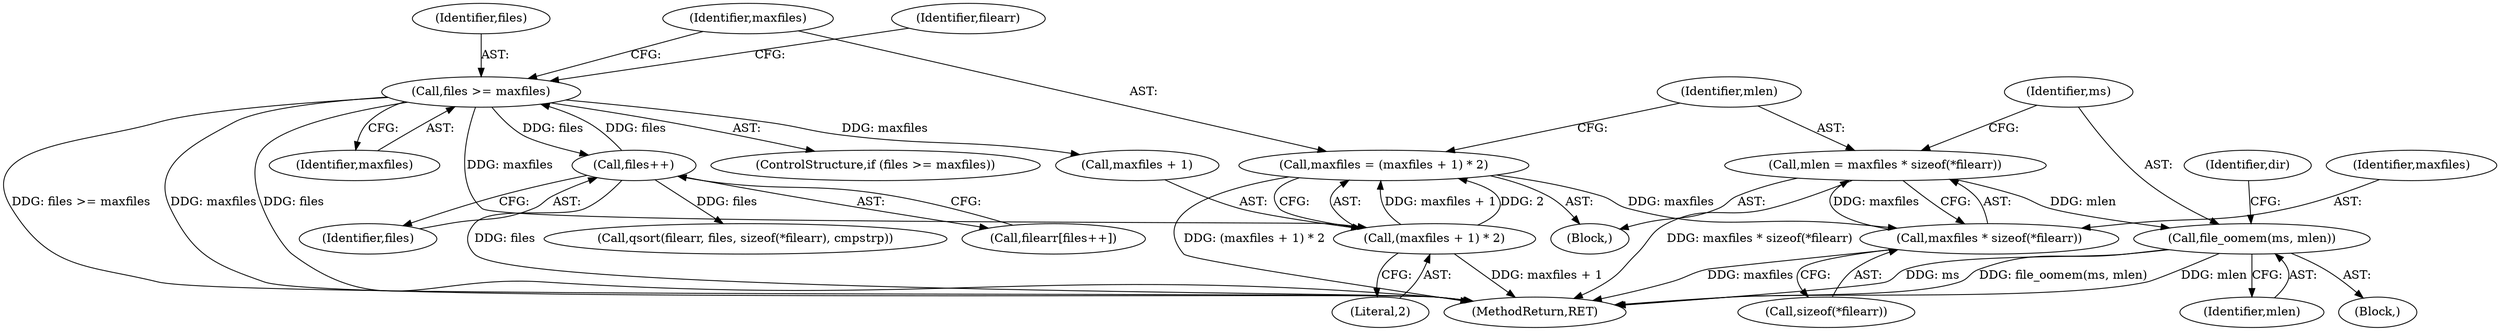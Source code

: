 digraph "0_php_a72cd07f2983dc43a6bb35209dc4687852e53c09@API" {
"1000260" [label="(Call,mlen = maxfiles * sizeof(*filearr))"];
"1000262" [label="(Call,maxfiles * sizeof(*filearr))"];
"1000253" [label="(Call,maxfiles = (maxfiles + 1) * 2)"];
"1000255" [label="(Call,(maxfiles + 1) * 2)"];
"1000248" [label="(Call,files >= maxfiles)"];
"1000280" [label="(Call,files++)"];
"1000268" [label="(Call,file_oomem(ms, mlen))"];
"1000249" [label="(Identifier,files)"];
"1000263" [label="(Identifier,maxfiles)"];
"1000270" [label="(Identifier,mlen)"];
"1000251" [label="(Block,)"];
"1000298" [label="(Call,qsort(filearr, files, sizeof(*filearr), cmpstrp))"];
"1000247" [label="(ControlStructure,if (files >= maxfiles))"];
"1000254" [label="(Identifier,maxfiles)"];
"1000267" [label="(Block,)"];
"1000253" [label="(Call,maxfiles = (maxfiles + 1) * 2)"];
"1000278" [label="(Call,filearr[files++])"];
"1000260" [label="(Call,mlen = maxfiles * sizeof(*filearr))"];
"1000248" [label="(Call,files >= maxfiles)"];
"1000280" [label="(Call,files++)"];
"1000256" [label="(Call,maxfiles + 1)"];
"1000261" [label="(Identifier,mlen)"];
"1000281" [label="(Identifier,files)"];
"1000511" [label="(MethodReturn,RET)"];
"1000269" [label="(Identifier,ms)"];
"1000262" [label="(Call,maxfiles * sizeof(*filearr))"];
"1000250" [label="(Identifier,maxfiles)"];
"1000272" [label="(Identifier,dir)"];
"1000279" [label="(Identifier,filearr)"];
"1000264" [label="(Call,sizeof(*filearr))"];
"1000259" [label="(Literal,2)"];
"1000268" [label="(Call,file_oomem(ms, mlen))"];
"1000255" [label="(Call,(maxfiles + 1) * 2)"];
"1000260" -> "1000251"  [label="AST: "];
"1000260" -> "1000262"  [label="CFG: "];
"1000261" -> "1000260"  [label="AST: "];
"1000262" -> "1000260"  [label="AST: "];
"1000269" -> "1000260"  [label="CFG: "];
"1000260" -> "1000511"  [label="DDG: maxfiles * sizeof(*filearr)"];
"1000262" -> "1000260"  [label="DDG: maxfiles"];
"1000260" -> "1000268"  [label="DDG: mlen"];
"1000262" -> "1000264"  [label="CFG: "];
"1000263" -> "1000262"  [label="AST: "];
"1000264" -> "1000262"  [label="AST: "];
"1000262" -> "1000511"  [label="DDG: maxfiles"];
"1000253" -> "1000262"  [label="DDG: maxfiles"];
"1000253" -> "1000251"  [label="AST: "];
"1000253" -> "1000255"  [label="CFG: "];
"1000254" -> "1000253"  [label="AST: "];
"1000255" -> "1000253"  [label="AST: "];
"1000261" -> "1000253"  [label="CFG: "];
"1000253" -> "1000511"  [label="DDG: (maxfiles + 1) * 2"];
"1000255" -> "1000253"  [label="DDG: maxfiles + 1"];
"1000255" -> "1000253"  [label="DDG: 2"];
"1000255" -> "1000259"  [label="CFG: "];
"1000256" -> "1000255"  [label="AST: "];
"1000259" -> "1000255"  [label="AST: "];
"1000255" -> "1000511"  [label="DDG: maxfiles + 1"];
"1000248" -> "1000255"  [label="DDG: maxfiles"];
"1000248" -> "1000247"  [label="AST: "];
"1000248" -> "1000250"  [label="CFG: "];
"1000249" -> "1000248"  [label="AST: "];
"1000250" -> "1000248"  [label="AST: "];
"1000254" -> "1000248"  [label="CFG: "];
"1000279" -> "1000248"  [label="CFG: "];
"1000248" -> "1000511"  [label="DDG: files >= maxfiles"];
"1000248" -> "1000511"  [label="DDG: maxfiles"];
"1000248" -> "1000511"  [label="DDG: files"];
"1000280" -> "1000248"  [label="DDG: files"];
"1000248" -> "1000256"  [label="DDG: maxfiles"];
"1000248" -> "1000280"  [label="DDG: files"];
"1000280" -> "1000278"  [label="AST: "];
"1000280" -> "1000281"  [label="CFG: "];
"1000281" -> "1000280"  [label="AST: "];
"1000278" -> "1000280"  [label="CFG: "];
"1000280" -> "1000511"  [label="DDG: files"];
"1000280" -> "1000298"  [label="DDG: files"];
"1000268" -> "1000267"  [label="AST: "];
"1000268" -> "1000270"  [label="CFG: "];
"1000269" -> "1000268"  [label="AST: "];
"1000270" -> "1000268"  [label="AST: "];
"1000272" -> "1000268"  [label="CFG: "];
"1000268" -> "1000511"  [label="DDG: ms"];
"1000268" -> "1000511"  [label="DDG: file_oomem(ms, mlen)"];
"1000268" -> "1000511"  [label="DDG: mlen"];
}
